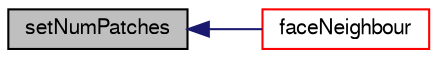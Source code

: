 digraph "setNumPatches"
{
  bgcolor="transparent";
  edge [fontname="FreeSans",fontsize="10",labelfontname="FreeSans",labelfontsize="10"];
  node [fontname="FreeSans",fontsize="10",shape=record];
  rankdir="LR";
  Node2919 [label="setNumPatches",height=0.2,width=0.4,color="black", fillcolor="grey75", style="filled", fontcolor="black"];
  Node2919 -> Node2920 [dir="back",color="midnightblue",fontsize="10",style="solid",fontname="FreeSans"];
  Node2920 [label="faceNeighbour",height=0.2,width=0.4,color="red",URL="$a21678.html#ac0226836c6afb225e82b34f85b7c5d2c"];
}
